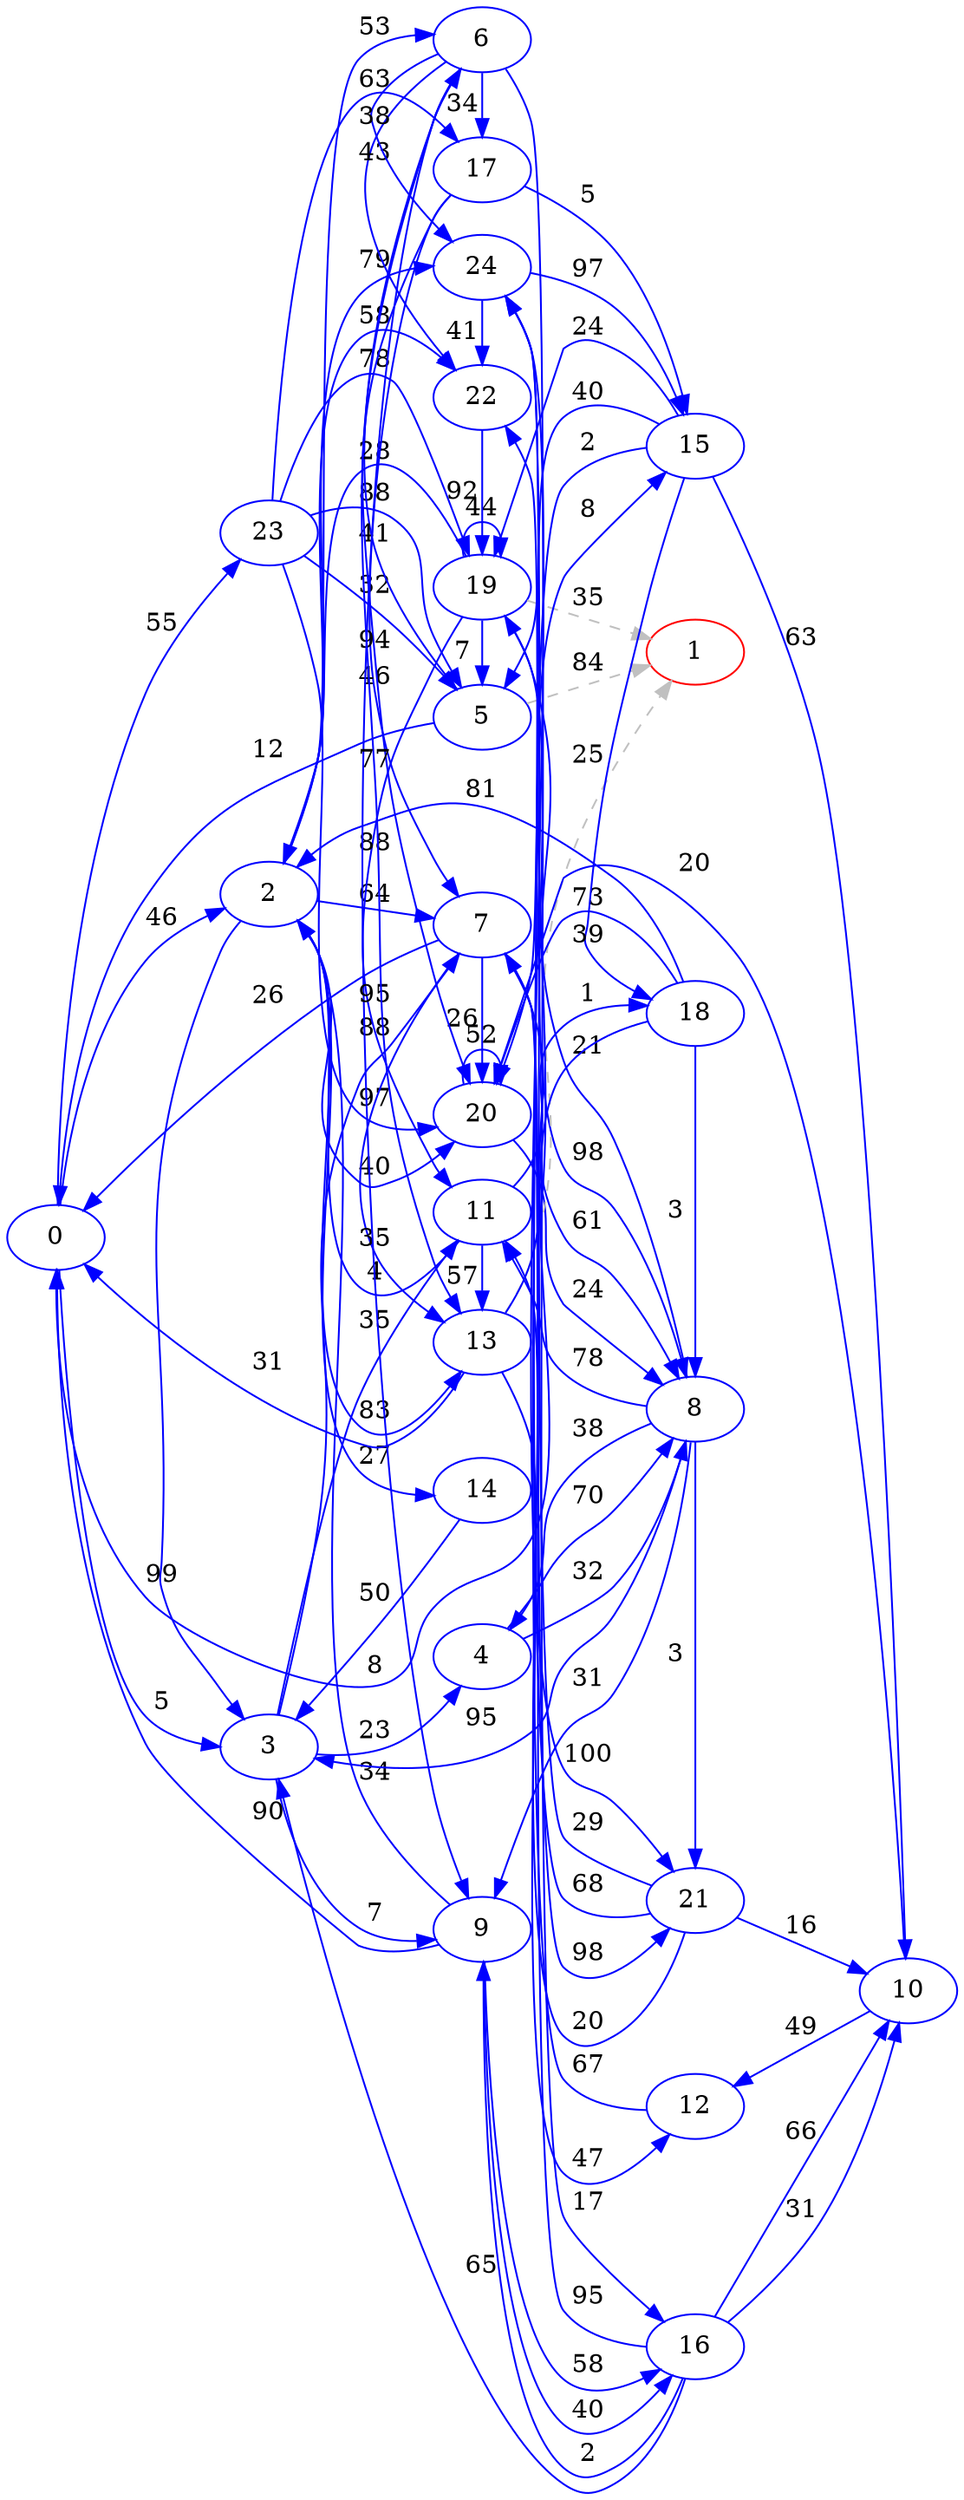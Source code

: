 digraph G {
ranksep = "equally";
rankdir = LR;
{rank = same; 0; };
{rank = same; 3; 23; 2; };
{rank = same; 4; 9; 7; 11; 5; 20; 19; 17; 14; 22; 24; 13; 6; };
{rank = same; 8; 16; 21; 18; 1; 15; 12; };
{rank = same; 10; };
{rank = same; };
1 [color = "red"];
23 [color = "blue"];
16 [color = "blue"];
9 [color = "blue"];
14 [color = "blue"];
2 [color = "blue"];
18 [color = "blue"];
11 [color = "blue"];
19 [color = "blue"];
22 [color = "blue"];
20 [color = "blue"];
13 [color = "blue"];
7 [color = "blue"];
17 [color = "blue"];
6 [color = "blue"];
5 [color = "blue"];
15 [color = "blue"];
24 [color = "blue"];
12 [color = "blue"];
10 [color = "blue"];
21 [color = "blue"];
8 [color = "blue"];
4 [color = "blue"];
3 [color = "blue"];
0 [color = "blue"];
0->3[label="5" color = "blue"];
0->23[label="55" color = "blue"];
0->2[label="46" color = "blue"];
3->4[label="23" color = "blue"];
3->9[label="7" color = "blue"];
3->7[label="88" color = "blue"];
3->11[label="35" color = "blue"];
23->5[label="88" color = "blue"];
23->20[label="97" color = "blue"];
23->19[label="78" color = "blue"];
23->5[label="32" color = "blue"];
23->17[label="63" color = "blue"];
2->14[label="27" color = "blue"];
2->20[label="40" color = "blue"];
2->3[label="99" color = "blue"];
2->22[label="58" color = "blue"];
2->24[label="79" color = "blue"];
2->13[label="83" color = "blue"];
2->7[label="64" color = "blue"];
2->6[label="53" color = "blue"];
4->8[label="70" color = "blue"];
4->8[label="32" color = "blue"];
9->0[label="90" color = "blue"];
9->16[label="58" color = "blue"];
9->2[label="34" color = "blue"];
9->16[label="40" color = "blue"];
7->21[label="98" color = "blue"];
7->0[label="26" color = "blue"];
7->8[label="61" color = "blue"];
7->13[label="35" color = "blue"];
7->20[label="26" color = "blue"];
11->18[label="1" color = "blue"];
11->2[label="4" color = "blue"];
11->13[label="57" color = "blue"];
5->1[label="84" color = "grey" style = "dashed"];
5->0[label="12" color = "blue"];
5->6[label="41" color = "blue"];
20->20[label="52" color = "blue"];
20->8[label="24" color = "blue"];
19->19[label="44" color = "blue"];
19->1[label="35" color = "grey" style = "dashed"];
19->8[label="98" color = "blue"];
19->11[label="88" color = "blue"];
19->5[label="7" color = "blue"];
19->2[label="28" color = "blue"];
17->7[label="46" color = "blue"];
17->20[label="94" color = "blue"];
17->15[label="5" color = "blue"];
14->3[label="50" color = "blue"];
22->19[label="92" color = "blue"];
24->21[label="100" color = "blue"];
24->15[label="97" color = "blue"];
24->22[label="41" color = "blue"];
13->0[label="31" color = "blue"];
13->15[label="8" color = "blue"];
13->12[label="47" color = "blue"];
13->1[label="25" color = "grey" style = "dashed"];
6->17[label="34" color = "blue"];
6->22[label="43" color = "blue"];
6->9[label="95" color = "blue"];
6->13[label="77" color = "blue"];
6->24[label="38" color = "blue"];
6->16[label="17" color = "blue"];
8->3[label="95" color = "blue"];
8->21[label="3" color = "blue"];
8->4[label="38" color = "blue"];
8->19[label="21" color = "blue"];
8->11[label="78" color = "blue"];
8->9[label="31" color = "blue"];
16->7[label="95" color = "blue"];
16->10[label="66" color = "blue"];
16->10[label="31" color = "blue"];
16->3[label="65" color = "blue"];
16->9[label="2" color = "blue"];
21->10[label="16" color = "blue"];
21->22[label="68" color = "blue"];
21->11[label="20" color = "blue"];
21->24[label="29" color = "blue"];
18->8[label="3" color = "blue"];
18->20[label="73" color = "blue"];
18->2[label="81" color = "blue"];
18->0[label="8" color = "blue"];
1
15->10[label="63" color = "blue"];
15->5[label="40" color = "blue"];
15->19[label="24" color = "blue"];
15->20[label="2" color = "blue"];
15->18[label="39" color = "blue"];
12->24[label="67" color = "blue"];
10->12[label="49" color = "blue"];
10->20[label="20" color = "blue"];
}

